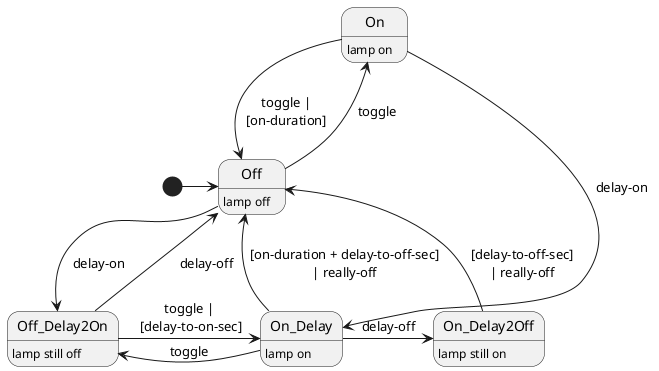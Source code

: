 @startuml FanStateChart

hide empty description

On : lamp on
Off : lamp off
On --> Off : toggle |\n[on-duration]
On <-- Off : toggle
[*] -> Off
Off --> Off_Delay2On : delay-on
Off_Delay2On : lamp still off
Off_Delay2On -> On_Delay : toggle |\n [delay-to-on-sec]
Off_Delay2On -> Off : delay-off
On_Delay : lamp on
On_Delay -> On_Delay2Off : delay-off
On_Delay -> Off_Delay2On : toggle
On_Delay2Off : lamp still on
Off <-up- On_Delay : [on-duration + delay-to-off-sec]\n| really-off
Off <-up- On_Delay2Off : [delay-to-off-sec]\n| really-off

On --> On_Delay : delay-on
@enduml